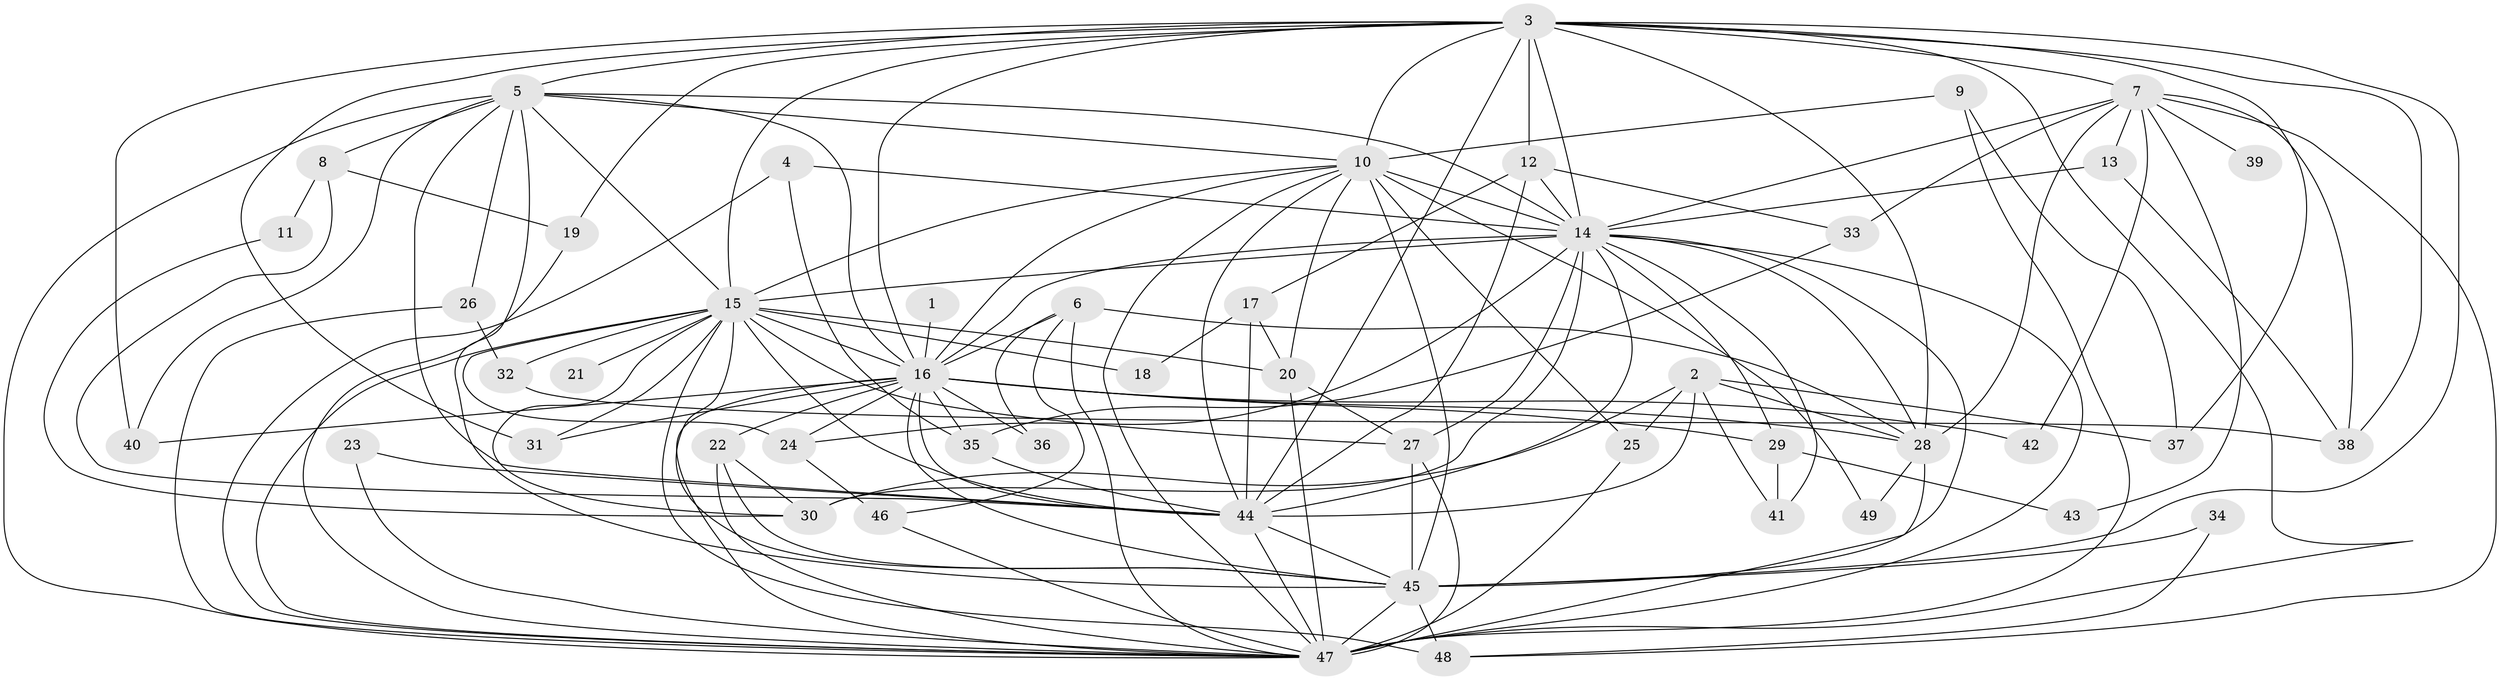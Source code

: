 // original degree distribution, {18: 0.010309278350515464, 20: 0.010309278350515464, 19: 0.010309278350515464, 13: 0.010309278350515464, 15: 0.010309278350515464, 22: 0.010309278350515464, 21: 0.010309278350515464, 14: 0.010309278350515464, 24: 0.020618556701030927, 4: 0.07216494845360824, 8: 0.010309278350515464, 3: 0.18556701030927836, 2: 0.5360824742268041, 5: 0.05154639175257732, 6: 0.030927835051546393, 11: 0.010309278350515464}
// Generated by graph-tools (version 1.1) at 2025/01/03/09/25 03:01:30]
// undirected, 49 vertices, 139 edges
graph export_dot {
graph [start="1"]
  node [color=gray90,style=filled];
  1;
  2;
  3;
  4;
  5;
  6;
  7;
  8;
  9;
  10;
  11;
  12;
  13;
  14;
  15;
  16;
  17;
  18;
  19;
  20;
  21;
  22;
  23;
  24;
  25;
  26;
  27;
  28;
  29;
  30;
  31;
  32;
  33;
  34;
  35;
  36;
  37;
  38;
  39;
  40;
  41;
  42;
  43;
  44;
  45;
  46;
  47;
  48;
  49;
  1 -- 16 [weight=1.0];
  2 -- 25 [weight=1.0];
  2 -- 28 [weight=1.0];
  2 -- 30 [weight=1.0];
  2 -- 37 [weight=1.0];
  2 -- 41 [weight=1.0];
  2 -- 44 [weight=1.0];
  3 -- 5 [weight=1.0];
  3 -- 7 [weight=1.0];
  3 -- 10 [weight=2.0];
  3 -- 12 [weight=1.0];
  3 -- 14 [weight=2.0];
  3 -- 15 [weight=1.0];
  3 -- 16 [weight=1.0];
  3 -- 19 [weight=1.0];
  3 -- 28 [weight=1.0];
  3 -- 31 [weight=2.0];
  3 -- 37 [weight=1.0];
  3 -- 38 [weight=2.0];
  3 -- 40 [weight=1.0];
  3 -- 44 [weight=1.0];
  3 -- 45 [weight=1.0];
  3 -- 47 [weight=2.0];
  4 -- 14 [weight=1.0];
  4 -- 35 [weight=1.0];
  4 -- 47 [weight=1.0];
  5 -- 8 [weight=2.0];
  5 -- 10 [weight=2.0];
  5 -- 14 [weight=2.0];
  5 -- 15 [weight=1.0];
  5 -- 16 [weight=1.0];
  5 -- 26 [weight=1.0];
  5 -- 40 [weight=1.0];
  5 -- 44 [weight=2.0];
  5 -- 45 [weight=1.0];
  5 -- 47 [weight=1.0];
  6 -- 16 [weight=1.0];
  6 -- 28 [weight=1.0];
  6 -- 36 [weight=1.0];
  6 -- 46 [weight=1.0];
  6 -- 47 [weight=1.0];
  7 -- 13 [weight=1.0];
  7 -- 14 [weight=1.0];
  7 -- 28 [weight=1.0];
  7 -- 33 [weight=1.0];
  7 -- 38 [weight=1.0];
  7 -- 39 [weight=1.0];
  7 -- 42 [weight=1.0];
  7 -- 43 [weight=1.0];
  7 -- 48 [weight=1.0];
  8 -- 11 [weight=1.0];
  8 -- 19 [weight=1.0];
  8 -- 44 [weight=1.0];
  9 -- 10 [weight=1.0];
  9 -- 37 [weight=1.0];
  9 -- 47 [weight=1.0];
  10 -- 14 [weight=4.0];
  10 -- 15 [weight=1.0];
  10 -- 16 [weight=1.0];
  10 -- 20 [weight=1.0];
  10 -- 25 [weight=1.0];
  10 -- 44 [weight=1.0];
  10 -- 45 [weight=1.0];
  10 -- 47 [weight=1.0];
  10 -- 49 [weight=1.0];
  11 -- 30 [weight=1.0];
  12 -- 14 [weight=1.0];
  12 -- 17 [weight=1.0];
  12 -- 33 [weight=1.0];
  12 -- 44 [weight=2.0];
  13 -- 14 [weight=1.0];
  13 -- 38 [weight=1.0];
  14 -- 15 [weight=2.0];
  14 -- 16 [weight=3.0];
  14 -- 24 [weight=1.0];
  14 -- 27 [weight=1.0];
  14 -- 28 [weight=1.0];
  14 -- 29 [weight=2.0];
  14 -- 30 [weight=1.0];
  14 -- 41 [weight=1.0];
  14 -- 44 [weight=3.0];
  14 -- 45 [weight=2.0];
  14 -- 47 [weight=3.0];
  15 -- 16 [weight=1.0];
  15 -- 18 [weight=1.0];
  15 -- 20 [weight=1.0];
  15 -- 21 [weight=2.0];
  15 -- 24 [weight=1.0];
  15 -- 27 [weight=1.0];
  15 -- 30 [weight=1.0];
  15 -- 31 [weight=1.0];
  15 -- 32 [weight=1.0];
  15 -- 44 [weight=1.0];
  15 -- 45 [weight=1.0];
  15 -- 47 [weight=1.0];
  15 -- 48 [weight=1.0];
  16 -- 22 [weight=1.0];
  16 -- 24 [weight=1.0];
  16 -- 28 [weight=1.0];
  16 -- 29 [weight=1.0];
  16 -- 31 [weight=1.0];
  16 -- 35 [weight=1.0];
  16 -- 36 [weight=1.0];
  16 -- 40 [weight=1.0];
  16 -- 42 [weight=1.0];
  16 -- 44 [weight=1.0];
  16 -- 45 [weight=1.0];
  16 -- 47 [weight=1.0];
  17 -- 18 [weight=1.0];
  17 -- 20 [weight=1.0];
  17 -- 44 [weight=1.0];
  19 -- 47 [weight=1.0];
  20 -- 27 [weight=1.0];
  20 -- 47 [weight=2.0];
  22 -- 30 [weight=1.0];
  22 -- 45 [weight=1.0];
  22 -- 47 [weight=1.0];
  23 -- 44 [weight=2.0];
  23 -- 47 [weight=1.0];
  24 -- 46 [weight=1.0];
  25 -- 47 [weight=1.0];
  26 -- 32 [weight=1.0];
  26 -- 47 [weight=1.0];
  27 -- 45 [weight=1.0];
  27 -- 47 [weight=1.0];
  28 -- 47 [weight=1.0];
  28 -- 49 [weight=1.0];
  29 -- 41 [weight=1.0];
  29 -- 43 [weight=1.0];
  32 -- 38 [weight=1.0];
  33 -- 35 [weight=1.0];
  34 -- 45 [weight=1.0];
  34 -- 48 [weight=1.0];
  35 -- 44 [weight=1.0];
  44 -- 45 [weight=1.0];
  44 -- 47 [weight=1.0];
  45 -- 47 [weight=1.0];
  45 -- 48 [weight=1.0];
  46 -- 47 [weight=1.0];
}
